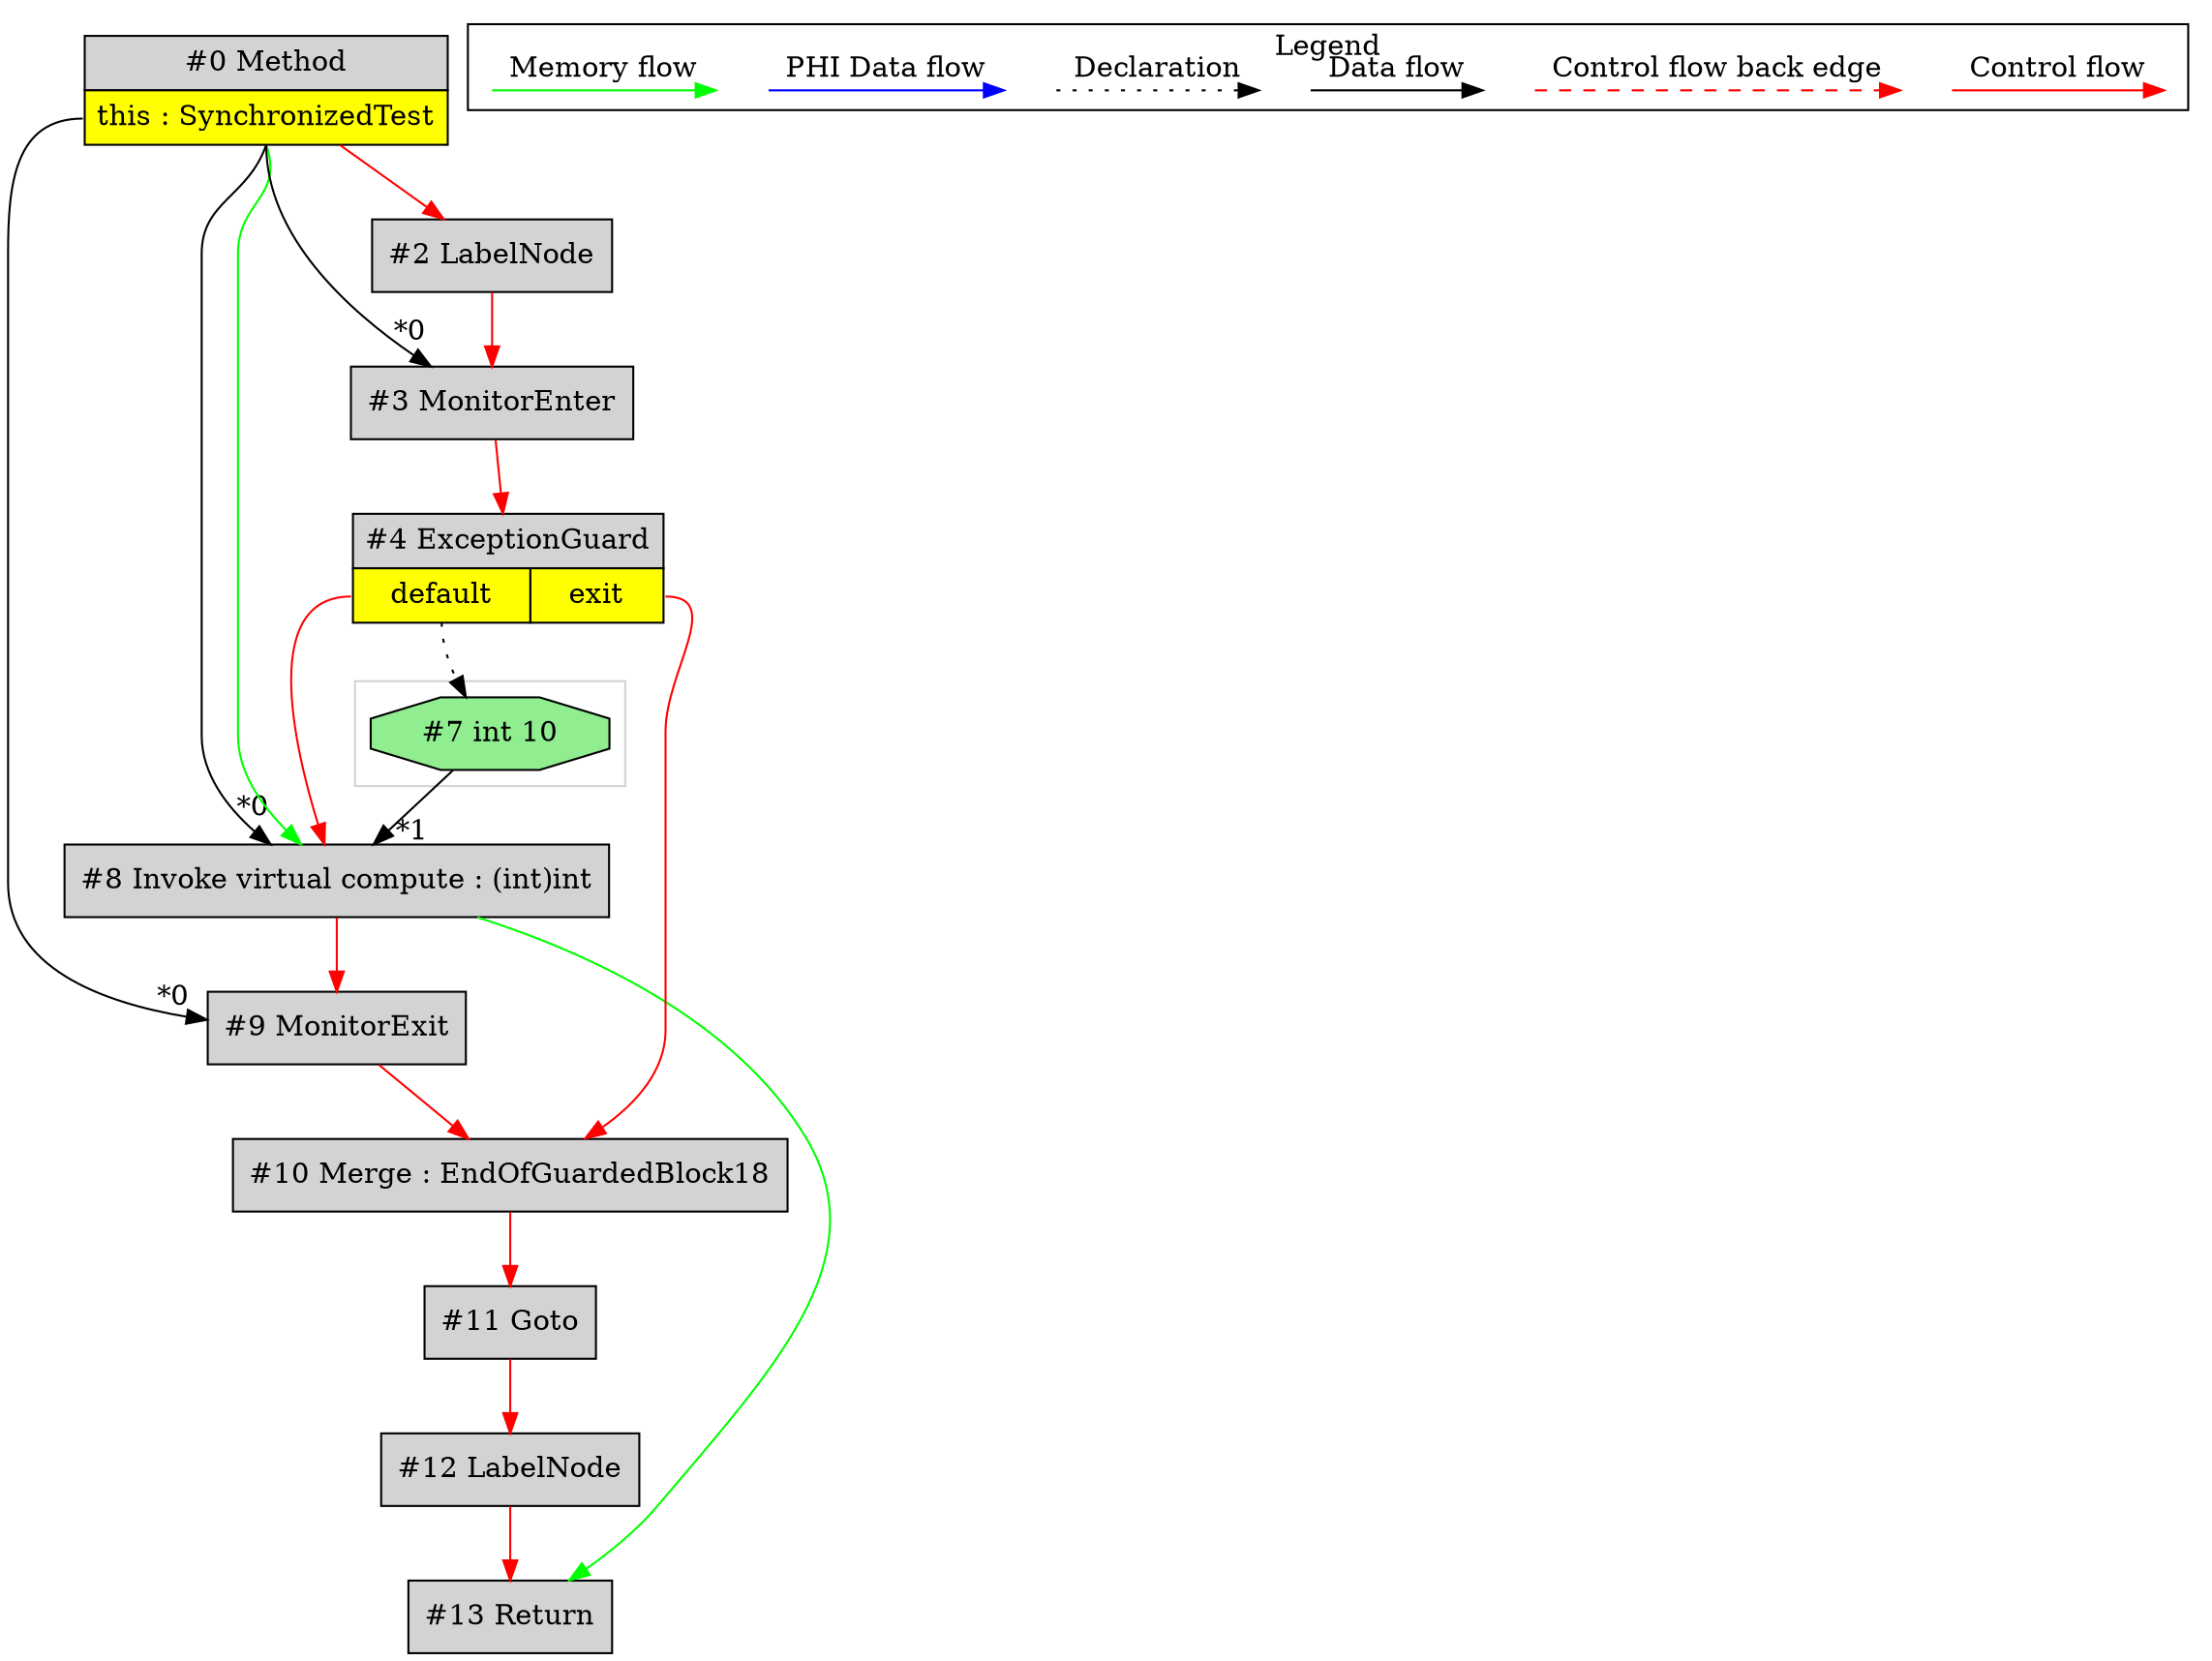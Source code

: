 digraph {
 ordering="in";
 node0[margin="0", label=<<table border="0" cellborder="1" cellspacing="0" cellpadding="5"><tr><td colspan="1">#0 Method</td></tr><tr><td port="prj1" bgcolor="yellow">this : SynchronizedTest</td></tr></table>>,shape=none, fillcolor=lightgrey, style=filled];
 node9[label="#9 MonitorExit",shape=box, fillcolor=lightgrey, style=filled];
 node0:prj1 -> node9[headlabel="*0", labeldistance=2];
 node8 -> node9[labeldistance=2, color=red, fontcolor=red];
 node8[label="#8 Invoke virtual compute : (int)int",shape=box, fillcolor=lightgrey, style=filled];
 node0:prj1 -> node8[headlabel="*0", labeldistance=2];
 node7 -> node8[headlabel="*1", labeldistance=2];
 node4:prj6 -> node8[labeldistance=2, color=red, fontcolor=red];
 node0 -> node8[labeldistance=2, color=green, constraint=false];
 node4[margin="0", label=<<table border="0" cellborder="1" cellspacing="0" cellpadding="5"><tr><td colspan="2">#4 ExceptionGuard</td></tr><tr><td port="prj6" bgcolor="yellow">default</td><td port="prj5" bgcolor="yellow">exit</td></tr></table>>,shape=none, fillcolor=lightgrey, style=filled];
 node3 -> node4[labeldistance=2, color=red, fontcolor=red];
 node3[label="#3 MonitorEnter",shape=box, fillcolor=lightgrey, style=filled];
 node0:prj1 -> node3[headlabel="*0", labeldistance=2];
 node2 -> node3[labeldistance=2, color=red, fontcolor=red];
 node2[label="#2 LabelNode",shape=box, fillcolor=lightgrey, style=filled];
 node0 -> node2[labeldistance=2, color=red, fontcolor=red];
 node10[label="#10 Merge : EndOfGuardedBlock18",shape=box, fillcolor=lightgrey, style=filled];
 node9 -> node10[labeldistance=2, color=red, fontcolor=red];
 node4:prj5 -> node10[labeldistance=2, color=red, fontcolor=red];
 node11[label="#11 Goto",shape=box, fillcolor=lightgrey, style=filled];
 node10 -> node11[labeldistance=2, color=red, fontcolor=red];
 node12[label="#12 LabelNode",shape=box, fillcolor=lightgrey, style=filled];
 node11 -> node12[labeldistance=2, color=red, fontcolor=red];
 node13[label="#13 Return",shape=box, fillcolor=lightgrey, style=filled];
 node12 -> node13[labeldistance=2, color=red, fontcolor=red];
 node8 -> node13[labeldistance=2, color=green, constraint=false];
 node7[label="#7 int 10",shape=octagon, fillcolor=lightgreen, style=filled];
 node4:prj6 -> node7[style=dotted];
 subgraph cluster_0 {
  color=lightgray;
  node7;
 }
 subgraph cluster_000 {
  label = "Legend";
  node [shape=point]
  {
   rank=same;
   c0 [style = invis];
   c1 [style = invis];
   c2 [style = invis];
   c3 [style = invis];
   d0 [style = invis];
   d1 [style = invis];
   d2 [style = invis];
   d3 [style = invis];
   d4 [style = invis];
   d5 [style = invis];
   d6 [style = invis];
   d7 [style = invis];
  }
  c0 -> c1 [label="Control flow", style=solid, color=red]
  c2 -> c3 [label="Control flow back edge", style=dashed, color=red]
  d0 -> d1 [label="Data flow"]
  d2 -> d3 [label="Declaration", style=dotted]
  d4 -> d5 [label="PHI Data flow", color=blue]
  d6 -> d7 [label="Memory flow", color=green]
 }

}
